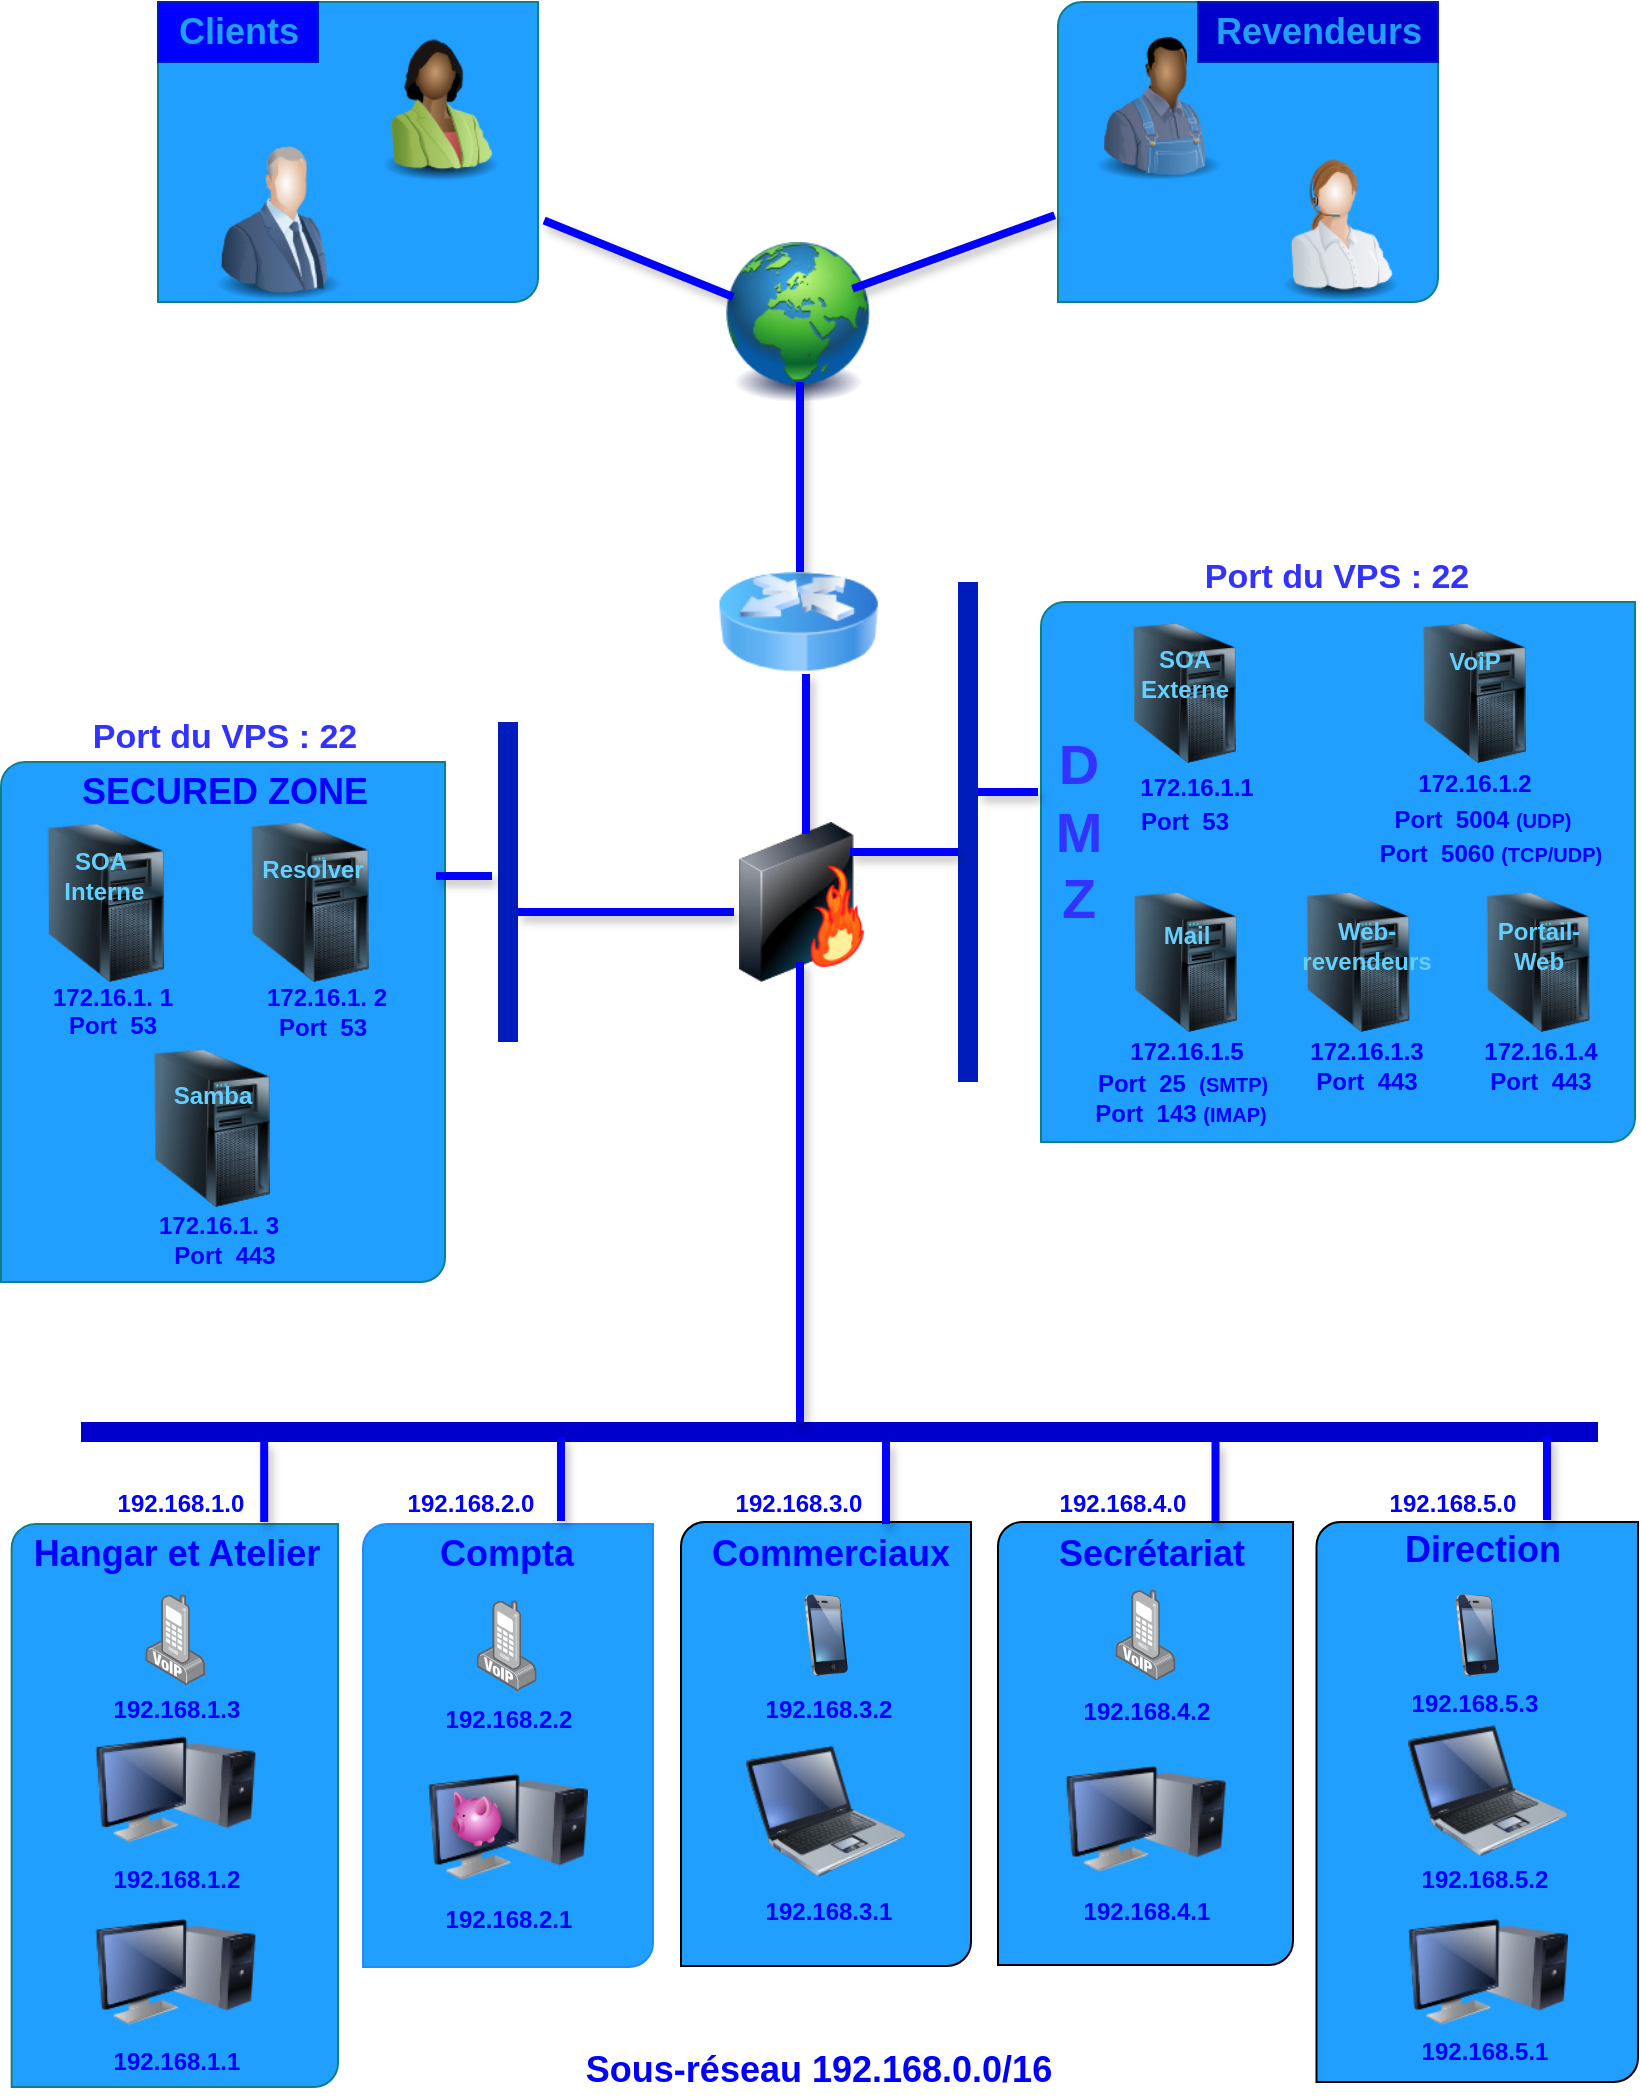 <mxfile>
    <diagram id="BTGCz34x97Jdm9kKE40l" name="Page-1">
        <mxGraphModel dx="1204" dy="689" grid="0" gridSize="10" guides="1" tooltips="1" connect="1" arrows="1" fold="1" page="1" pageScale="1" pageWidth="827" pageHeight="1169" background="#ffffff" math="0" shadow="0">
            <root>
                <mxCell id="0"/>
                <mxCell id="1" parent="0"/>
                <mxCell id="13" value="" style="image;html=1;image=img/lib/clip_art/general/Earth_globe_128x128.png;rounded=0;" parent="1" vertex="1">
                    <mxGeometry x="360" y="130" width="80" height="80" as="geometry"/>
                </mxCell>
                <mxCell id="14" value="" style="image;html=1;image=img/lib/clip_art/networking/Router_Icon_128x128.png;rounded=0;" parent="1" vertex="1">
                    <mxGeometry x="360" y="280" width="80" height="80" as="geometry"/>
                </mxCell>
                <mxCell id="19" value="" style="image;html=1;image=img/lib/clip_art/networking/Firewall-page1_128x128.png;rounded=0;" parent="1" vertex="1">
                    <mxGeometry x="360" y="420" width="84" height="80" as="geometry"/>
                </mxCell>
                <mxCell id="46" value="" style="verticalLabelPosition=bottom;verticalAlign=top;html=1;shape=mxgraph.basic.diag_round_rect;dx=6;textOpacity=0;rounded=0;fillColor=#219FFF;strokeColor=#0e8088;fontColor=#219FFF;" parent="1" vertex="1">
                    <mxGeometry x="80" y="10" width="190" height="150" as="geometry"/>
                </mxCell>
                <mxCell id="48" value="" style="image;html=1;image=img/lib/clip_art/people/Suit_Woman_Green_Black_128x128.png;rounded=0;" parent="1" vertex="1">
                    <mxGeometry x="180" y="20" width="80" height="80" as="geometry"/>
                </mxCell>
                <mxCell id="49" value="" style="image;html=1;image=img/lib/clip_art/people/Suit_Man_Blue_128x128.png;rounded=0;" parent="1" vertex="1">
                    <mxGeometry x="100" y="80" width="80" height="80" as="geometry"/>
                </mxCell>
                <mxCell id="51" value="" style="verticalLabelPosition=bottom;verticalAlign=top;html=1;shape=mxgraph.basic.diag_round_rect;dx=6;textOpacity=0;rounded=0;fillColor=#219FFF;strokeColor=#0e8088;fontColor=#219FFF;" parent="1" vertex="1">
                    <mxGeometry x="530" y="10" width="190" height="150" as="geometry"/>
                </mxCell>
                <mxCell id="52" value="" style="image;html=1;image=img/lib/clip_art/people/Farmer_Man_Black_128x128.png;rounded=0;" parent="1" vertex="1">
                    <mxGeometry x="540" y="20" width="80" height="80" as="geometry"/>
                </mxCell>
                <mxCell id="53" value="" style="image;html=1;image=img/lib/clip_art/people/Telesales_Woman_128x128.png;rounded=0;" parent="1" vertex="1">
                    <mxGeometry x="630" y="80" width="80" height="80" as="geometry"/>
                </mxCell>
                <mxCell id="57" value="" style="verticalLabelPosition=bottom;verticalAlign=top;html=1;shape=mxgraph.basic.diag_round_rect;dx=6;fillColor=#219FFF;rounded=0;strokeColor=#0e8088;" parent="1" vertex="1">
                    <mxGeometry x="521.5" y="310" width="297" height="270" as="geometry"/>
                </mxCell>
                <mxCell id="58" value="D&lt;br style=&quot;font-size: 28px;&quot;&gt;M&lt;br style=&quot;font-size: 28px;&quot;&gt;Z" style="text;html=1;align=center;verticalAlign=middle;resizable=0;points=[];autosize=1;strokeColor=none;fillColor=none;shadow=0;fontSize=28;fontStyle=1;fontColor=#3333FF;rounded=0;" parent="1" vertex="1">
                    <mxGeometry x="520" y="370" width="40" height="110" as="geometry"/>
                </mxCell>
                <mxCell id="60" value="" style="verticalLabelPosition=bottom;verticalAlign=top;html=1;shape=mxgraph.basic.diag_round_rect;dx=6;shadow=0;fontSize=28;fillColor=#219FFF;rounded=0;strokeColor=#0e8088;" parent="1" vertex="1">
                    <mxGeometry x="1.5" y="390" width="222" height="260" as="geometry"/>
                </mxCell>
                <mxCell id="61" value="Clients" style="text;html=1;align=center;verticalAlign=middle;resizable=0;points=[];autosize=1;fontSize=18;fontStyle=1;rounded=0;fillColor=#0000FF;fontColor=#219FFF;strokeColor=#001DBC;" parent="1" vertex="1">
                    <mxGeometry x="80" y="10" width="80" height="30" as="geometry"/>
                </mxCell>
                <mxCell id="62" value="Revendeurs" style="text;html=1;align=center;verticalAlign=middle;resizable=0;points=[];autosize=1;strokeColor=#001DBC;fillColor=#0000CC;fontSize=18;fontColor=#219FFF;fontStyle=1;rounded=0;" parent="1" vertex="1">
                    <mxGeometry x="600" y="10" width="120" height="30" as="geometry"/>
                </mxCell>
                <mxCell id="66" value="" style="image;html=1;image=img/lib/clip_art/computers/Server_Tower_128x128.png;shadow=0;fontSize=18;fontColor=#66FFFF;fillColor=none;rounded=0;" parent="1" vertex="1">
                    <mxGeometry x="116" y="420" width="80" height="80" as="geometry"/>
                </mxCell>
                <mxCell id="71" value="" style="verticalLabelPosition=bottom;verticalAlign=top;html=1;shape=mxgraph.basic.diag_round_rect;dx=6;shadow=0;fontSize=18;fontColor=#66FFFF;fillColor=#219FFF;rounded=0;" parent="1" vertex="1">
                    <mxGeometry x="500" y="770" width="147.5" height="221.5" as="geometry"/>
                </mxCell>
                <mxCell id="72" value="" style="image;html=1;image=img/lib/clip_art/computers/Monitor_Tower_128x128.png;rounded=0;" parent="1" vertex="1">
                    <mxGeometry x="533.75" y="878.5" width="80" height="80" as="geometry"/>
                </mxCell>
                <mxCell id="74" value="Secrétariat&amp;nbsp;" style="text;html=1;align=center;verticalAlign=middle;resizable=0;points=[];autosize=1;strokeColor=none;fillColor=none;fontSize=18;fontColor=#0000FF;rounded=0;fontStyle=1" parent="1" vertex="1">
                    <mxGeometry x="525.25" y="773" width="108" height="26" as="geometry"/>
                </mxCell>
                <mxCell id="78" value="" style="verticalLabelPosition=bottom;verticalAlign=top;html=1;shape=mxgraph.basic.diag_round_rect;dx=6;shadow=0;fontSize=18;fillColor=#219FFF;rounded=0;strokeColor=#0e8088;" parent="1" vertex="1">
                    <mxGeometry x="6.84" y="771" width="163.16" height="281.5" as="geometry"/>
                </mxCell>
                <mxCell id="79" value="" style="image;html=1;image=img/lib/clip_art/computers/Monitor_Tower_128x128.png;rounded=0;" parent="1" vertex="1">
                    <mxGeometry x="48.67" y="955" width="80" height="80" as="geometry"/>
                </mxCell>
                <mxCell id="80" value="" style="image;html=1;image=img/lib/clip_art/computers/Monitor_Tower_128x128.png;rounded=0;" parent="1" vertex="1">
                    <mxGeometry x="48.67" y="863.75" width="80" height="80" as="geometry"/>
                </mxCell>
                <mxCell id="81" value="Hangar et Atelier" style="text;html=1;align=center;verticalAlign=middle;resizable=0;points=[];autosize=1;strokeColor=none;fillColor=none;fontSize=18;fontColor=#0000FF;rounded=0;fontStyle=1" parent="1" vertex="1">
                    <mxGeometry x="12.67" y="773" width="153" height="26" as="geometry"/>
                </mxCell>
                <mxCell id="82" value="" style="verticalLabelPosition=bottom;verticalAlign=top;html=1;shape=mxgraph.basic.diag_round_rect;dx=6;shadow=0;fontSize=18;fontColor=#66FFFF;fillColor=#219FFF;rounded=0;strokeColor=#1F8CF9;" parent="1" vertex="1">
                    <mxGeometry x="182.5" y="771" width="145" height="221.5" as="geometry"/>
                </mxCell>
                <mxCell id="83" value="" style="image;html=1;image=img/lib/clip_art/computers/Monitor_Tower_128x128.png;rounded=0;" parent="1" vertex="1">
                    <mxGeometry x="215.0" y="882.5" width="80" height="80" as="geometry"/>
                </mxCell>
                <mxCell id="84" value="" style="verticalLabelPosition=bottom;verticalAlign=top;html=1;shape=mxgraph.basic.diag_round_rect;dx=6;shadow=0;fontSize=18;fontColor=#66FFFF;fillColor=#219FFF;rounded=0;" parent="1" vertex="1">
                    <mxGeometry x="341.5" y="770" width="145" height="222" as="geometry"/>
                </mxCell>
                <mxCell id="86" value="" style="image;html=1;image=img/lib/clip_art/telecommunication/iPhone_128x128.png;rounded=0;" parent="1" vertex="1">
                    <mxGeometry x="399" y="806" width="30" height="41" as="geometry"/>
                </mxCell>
                <mxCell id="87" value="" style="image;html=1;image=img/lib/clip_art/computers/Laptop_128x128.png;shadow=0;fontSize=18;fontColor=#66FFFF;fillColor=none;rounded=0;" parent="1" vertex="1">
                    <mxGeometry x="374" y="874" width="80" height="81" as="geometry"/>
                </mxCell>
                <mxCell id="88" value="Compta" style="text;html=1;align=center;verticalAlign=middle;resizable=0;points=[];autosize=1;strokeColor=none;fillColor=none;fontSize=18;fontColor=#0000FF;rounded=0;fontStyle=1" parent="1" vertex="1">
                    <mxGeometry x="215.0" y="773" width="77" height="26" as="geometry"/>
                </mxCell>
                <mxCell id="119" value="" style="line;strokeWidth=10;direction=south;html=1;shadow=0;fontSize=18;fontColor=#ffffff;fillColor=#0050ef;strokeColor=#001DBC;" parent="1" vertex="1">
                    <mxGeometry x="480" y="300" width="10" height="250" as="geometry"/>
                </mxCell>
                <mxCell id="121" value="" style="line;strokeWidth=10;direction=west;html=1;shadow=0;fontSize=18;fontColor=#ffffff;fillColor=#1F8CF9;strokeColor=#0000CC;" parent="1" vertex="1">
                    <mxGeometry x="41.5" y="720" width="758.5" height="10" as="geometry"/>
                </mxCell>
                <mxCell id="122" value="" style="line;strokeWidth=10;direction=south;html=1;shadow=0;fontSize=18;fontColor=#ffffff;fillColor=#0050ef;strokeColor=#001DBC;" parent="1" vertex="1">
                    <mxGeometry x="250" y="370" width="10" height="160" as="geometry"/>
                </mxCell>
                <mxCell id="140" value="" style="line;strokeWidth=4;direction=south;html=1;perimeter=backbonePerimeter;points=[];outlineConnect=0;shadow=1;fontSize=18;fontColor=#ffffff;fillColor=#1ba1e2;sketch=0;strokeColor=#0000FF;" parent="1" vertex="1">
                    <mxGeometry x="396" y="200" width="10" height="95" as="geometry"/>
                </mxCell>
                <mxCell id="141" value="" style="line;strokeWidth=4;html=1;perimeter=backbonePerimeter;points=[];outlineConnect=0;shadow=1;sketch=0;fontSize=18;fontColor=#ffffff;fillColor=#1ba1e2;rotation=22;strokeColor=#0000FF;" parent="1" vertex="1">
                    <mxGeometry x="269.34" y="133.37" width="102" height="10" as="geometry"/>
                </mxCell>
                <mxCell id="144" value="" style="line;strokeWidth=4;html=1;perimeter=backbonePerimeter;points=[];outlineConnect=0;shadow=1;sketch=0;fontSize=18;fontColor=#ffffff;fillColor=#1ba1e2;strokeColor=#0000FF;" parent="1" vertex="1">
                    <mxGeometry x="260" y="460" width="108" height="10" as="geometry"/>
                </mxCell>
                <mxCell id="146" value="" style="line;strokeWidth=4;html=1;perimeter=backbonePerimeter;points=[];outlineConnect=0;shadow=1;sketch=0;fontSize=18;fontColor=#ffffff;fillColor=#1ba1e2;rotation=340;strokeColor=#0000FF;" parent="1" vertex="1">
                    <mxGeometry x="424" y="130" width="107.57" height="10" as="geometry"/>
                </mxCell>
                <mxCell id="147" value="" style="line;strokeWidth=4;html=1;perimeter=backbonePerimeter;points=[];outlineConnect=0;shadow=1;sketch=0;fontSize=18;fontColor=#ffffff;fillColor=#1ba1e2;strokeColor=#0000FF;" parent="1" vertex="1">
                    <mxGeometry x="490" y="400" width="30" height="10" as="geometry"/>
                </mxCell>
                <mxCell id="148" value="" style="line;strokeWidth=4;html=1;perimeter=backbonePerimeter;points=[];outlineConnect=0;shadow=1;sketch=0;fontSize=18;fontColor=#ffffff;fillColor=#1ba1e2;strokeColor=#0000FF;" parent="1" vertex="1">
                    <mxGeometry x="426" y="430" width="54" height="10" as="geometry"/>
                </mxCell>
                <mxCell id="149" value="" style="line;strokeWidth=4;html=1;perimeter=backbonePerimeter;points=[];outlineConnect=0;shadow=1;sketch=0;fontSize=18;fontColor=#ffffff;fillColor=#1ba1e2;strokeColor=#0000FF;direction=south;" parent="1" vertex="1">
                    <mxGeometry x="399" y="346" width="10" height="80" as="geometry"/>
                </mxCell>
                <mxCell id="159" value="" style="line;strokeWidth=4;html=1;perimeter=backbonePerimeter;points=[];outlineConnect=0;shadow=1;sketch=0;fontSize=18;fontColor=#63D0FF;fillColor=#1ba1e2;strokeColor=#0000FF;" parent="1" vertex="1">
                    <mxGeometry x="219" y="442" width="28" height="10" as="geometry"/>
                </mxCell>
                <mxCell id="163" value="" style="line;strokeWidth=4;direction=south;html=1;perimeter=backbonePerimeter;points=[];outlineConnect=0;shadow=1;fontSize=18;fontColor=#ffffff;fillColor=#1ba1e2;sketch=0;strokeColor=#0000FF;" parent="1" vertex="1">
                    <mxGeometry x="396" y="490" width="10" height="230" as="geometry"/>
                </mxCell>
                <mxCell id="165" value="" style="line;strokeWidth=4;html=1;perimeter=backbonePerimeter;points=[];outlineConnect=0;shadow=1;sketch=0;fontSize=18;fontColor=#ffffff;fillColor=#1ba1e2;strokeColor=#0000FF;direction=south;" parent="1" vertex="1">
                    <mxGeometry x="603.75" y="730" width="10" height="40" as="geometry"/>
                </mxCell>
                <mxCell id="166" value="" style="line;strokeWidth=4;html=1;perimeter=backbonePerimeter;points=[];outlineConnect=0;shadow=1;sketch=0;fontSize=18;fontColor=#ffffff;fillColor=#1ba1e2;strokeColor=#0000FF;direction=south;" parent="1" vertex="1">
                    <mxGeometry x="279" y="727.5" width="5" height="42" as="geometry"/>
                </mxCell>
                <mxCell id="167" value="" style="line;strokeWidth=4;html=1;perimeter=backbonePerimeter;points=[];outlineConnect=0;shadow=1;sketch=0;fontSize=18;fontColor=#ffffff;fillColor=#0000FF;strokeColor=#0000FF;direction=south;" parent="1" vertex="1">
                    <mxGeometry x="440" y="730" width="8" height="41" as="geometry"/>
                </mxCell>
                <mxCell id="168" value="" style="line;strokeWidth=4;html=1;perimeter=backbonePerimeter;points=[];outlineConnect=0;shadow=1;sketch=0;fontSize=18;fontColor=#ffffff;fillColor=#1ba1e2;strokeColor=#0000FF;direction=south;" parent="1" vertex="1">
                    <mxGeometry x="116.17" y="730" width="33.83" height="40" as="geometry"/>
                </mxCell>
                <mxCell id="177" value="&lt;font style=&quot;font-size: 12px&quot;&gt;Resolver&lt;/font&gt;" style="text;html=1;align=center;verticalAlign=middle;resizable=0;points=[];autosize=1;strokeColor=none;fillColor=none;fontSize=14;fontColor=#63D0FF;fontStyle=1" parent="1" vertex="1">
                    <mxGeometry x="126.0" y="432" width="61" height="22" as="geometry"/>
                </mxCell>
                <mxCell id="178" value="" style="image;html=1;image=img/lib/clip_art/finance/Piggy_Bank_128x128.png;shadow=1;sketch=0;fontSize=14;fontColor=#CCFFFF;strokeWidth=10;fillColor=none;flipH=1;" parent="1" vertex="1">
                    <mxGeometry x="222" y="904.75" width="34" height="27.5" as="geometry"/>
                </mxCell>
                <mxCell id="180" value="" style="points=[];aspect=fixed;html=1;align=center;shadow=0;dashed=0;image;image=img/lib/allied_telesis/computer_and_terminals/VOIP_IP_phone.svg;sketch=0;fontSize=14;fontColor=#CCFFFF;strokeWidth=10;fillColor=none;" parent="1" vertex="1">
                    <mxGeometry x="73.67" y="806.0" width="30" height="45.6" as="geometry"/>
                </mxCell>
                <mxCell id="181" value="" style="points=[];aspect=fixed;html=1;align=center;shadow=0;dashed=0;image;image=img/lib/allied_telesis/computer_and_terminals/VOIP_IP_phone.svg;sketch=0;fontSize=14;fontColor=#CCFFFF;strokeWidth=10;fillColor=none;" parent="1" vertex="1">
                    <mxGeometry x="239.34" y="809" width="30" height="45.6" as="geometry"/>
                </mxCell>
                <mxCell id="182" value="192.168.1.0" style="text;html=1;align=center;verticalAlign=middle;resizable=0;points=[];autosize=1;strokeColor=none;fillColor=none;fontColor=#0000FF;fontStyle=1" parent="1" vertex="1">
                    <mxGeometry x="54.0" y="752" width="73" height="18" as="geometry"/>
                </mxCell>
                <mxCell id="183" value="192.168.2.0" style="text;html=1;align=center;verticalAlign=middle;resizable=0;points=[];autosize=1;strokeColor=none;fillColor=none;fontColor=#0000FF;fontStyle=1" parent="1" vertex="1">
                    <mxGeometry x="199" y="752" width="73" height="18" as="geometry"/>
                </mxCell>
                <mxCell id="184" value="192.168.3.0" style="text;html=1;align=center;verticalAlign=middle;resizable=0;points=[];autosize=1;strokeColor=none;fillColor=none;fontColor=#0000FF;fontStyle=1" parent="1" vertex="1">
                    <mxGeometry x="363.5" y="752" width="73" height="18" as="geometry"/>
                </mxCell>
                <mxCell id="186" value="192.168.4.0" style="text;html=1;align=center;verticalAlign=middle;resizable=0;points=[];autosize=1;strokeColor=none;fillColor=none;fontColor=#0000FF;fontStyle=1" parent="1" vertex="1">
                    <mxGeometry x="525" y="751.5" width="73" height="18" as="geometry"/>
                </mxCell>
                <mxCell id="189" value="172.16.1.4" style="text;html=1;align=center;verticalAlign=middle;resizable=0;points=[];autosize=1;strokeColor=none;fillColor=none;fontColor=#0000FF;fontStyle=1" parent="1" vertex="1">
                    <mxGeometry x="737" y="526" width="67" height="18" as="geometry"/>
                </mxCell>
                <mxCell id="191" value="172.16.1. 1" style="text;html=1;align=center;verticalAlign=middle;resizable=0;points=[];autosize=1;strokeColor=none;fillColor=none;fontColor=#0000FF;fontStyle=1" parent="1" vertex="1">
                    <mxGeometry x="22" y="498.5" width="70" height="18" as="geometry"/>
                </mxCell>
                <mxCell id="193" value="172.16.1.1" style="text;html=1;align=center;verticalAlign=middle;resizable=0;points=[];autosize=1;strokeColor=none;fillColor=none;fontColor=#0000FF;fontStyle=1" parent="1" vertex="1">
                    <mxGeometry x="565.25" y="393.5" width="67" height="18" as="geometry"/>
                </mxCell>
                <mxCell id="194" value="172.16.1.2" style="text;html=1;align=center;verticalAlign=middle;resizable=0;points=[];autosize=1;strokeColor=none;fillColor=none;fontColor=#0000FF;fontStyle=1" parent="1" vertex="1">
                    <mxGeometry x="704" y="391.5" width="67" height="18" as="geometry"/>
                </mxCell>
                <mxCell id="196" value="172.16.1. 2" style="text;html=1;align=center;verticalAlign=middle;resizable=0;points=[];autosize=1;strokeColor=none;fillColor=none;fontColor=#0000FF;fontStyle=1" parent="1" vertex="1">
                    <mxGeometry x="129" y="498.5" width="70" height="18" as="geometry"/>
                </mxCell>
                <mxCell id="198" value="172.16.1. 3" style="text;html=1;align=center;verticalAlign=middle;resizable=0;points=[];autosize=1;strokeColor=none;fillColor=none;fontColor=#0000FF;fontStyle=1" parent="1" vertex="1">
                    <mxGeometry x="75" y="612.5" width="70" height="18" as="geometry"/>
                </mxCell>
                <mxCell id="200" value="" style="image;html=1;image=img/lib/clip_art/computers/Server_Tower_128x128.png;shadow=0;fontSize=18;fontColor=#66FFFF;fillColor=none;rounded=0;" parent="1" vertex="1">
                    <mxGeometry x="553.75" y="455" width="80" height="70" as="geometry"/>
                </mxCell>
                <mxCell id="202" value="" style="image;html=1;image=img/lib/clip_art/computers/Server_Tower_128x128.png;shadow=0;fontSize=18;fontColor=#66FFFF;fillColor=none;rounded=0;" parent="1" vertex="1">
                    <mxGeometry x="553.25" y="320.5" width="80" height="70" as="geometry"/>
                </mxCell>
                <mxCell id="203" value="" style="image;html=1;image=img/lib/clip_art/computers/Server_Tower_128x128.png;shadow=0;fontSize=18;fontColor=#66FFFF;fillColor=none;rounded=0;" parent="1" vertex="1">
                    <mxGeometry x="698.25" y="320.5" width="80" height="70" as="geometry"/>
                </mxCell>
                <mxCell id="204" value="" style="image;html=1;image=img/lib/clip_art/computers/Server_Tower_128x128.png;shadow=0;fontSize=18;fontColor=#66FFFF;fillColor=none;rounded=0;" parent="1" vertex="1">
                    <mxGeometry x="730" y="455" width="80" height="70" as="geometry"/>
                </mxCell>
                <mxCell id="205" value="&lt;b&gt;Portail-&lt;br&gt;Web&lt;/b&gt;" style="text;html=1;align=center;verticalAlign=middle;resizable=0;points=[];autosize=1;strokeColor=none;fillColor=none;fontSize=12;fontColor=#63D0FF;" parent="1" vertex="1">
                    <mxGeometry x="740" y="467" width="60" height="30" as="geometry"/>
                </mxCell>
                <mxCell id="206" value="&lt;b&gt;SOA &lt;br&gt;Externe&lt;/b&gt;" style="text;html=1;align=center;verticalAlign=middle;resizable=0;points=[];autosize=1;strokeColor=none;fillColor=none;fontSize=12;fontColor=#63D0FF;" parent="1" vertex="1">
                    <mxGeometry x="566" y="330" width="54" height="32" as="geometry"/>
                </mxCell>
                <mxCell id="207" value="&lt;b&gt;VoiP&lt;/b&gt;" style="text;html=1;align=center;verticalAlign=middle;resizable=0;points=[];autosize=1;strokeColor=none;fillColor=none;fontSize=12;fontColor=#63D0FF;" parent="1" vertex="1">
                    <mxGeometry x="718.25" y="330" width="40" height="20" as="geometry"/>
                </mxCell>
                <mxCell id="210" value="&lt;b&gt;Mail&lt;/b&gt;" style="text;html=1;align=center;verticalAlign=middle;resizable=0;points=[];autosize=1;strokeColor=none;fillColor=none;fontSize=12;fontColor=#63D0FF;" parent="1" vertex="1">
                    <mxGeometry x="574.25" y="466.5" width="40" height="20" as="geometry"/>
                </mxCell>
                <mxCell id="211" value="172.16.1.5" style="text;html=1;align=center;verticalAlign=middle;resizable=0;points=[];autosize=1;strokeColor=none;fillColor=none;fontColor=#0000FF;fontStyle=1" parent="1" vertex="1">
                    <mxGeometry x="560.75" y="526" width="67" height="18" as="geometry"/>
                </mxCell>
                <mxCell id="212" value="" style="image;html=1;image=img/lib/clip_art/computers/Server_Tower_128x128.png;shadow=0;fontSize=18;fontColor=#66FFFF;fillColor=none;rounded=0;" parent="1" vertex="1">
                    <mxGeometry x="640" y="455" width="80" height="70" as="geometry"/>
                </mxCell>
                <mxCell id="213" value="172.16.1.3" style="text;html=1;align=center;verticalAlign=middle;resizable=0;points=[];autosize=1;strokeColor=none;fillColor=none;fontColor=#0000FF;fontStyle=1" parent="1" vertex="1">
                    <mxGeometry x="650.25" y="526" width="67" height="18" as="geometry"/>
                </mxCell>
                <mxCell id="214" value="&lt;b&gt;Web-&lt;br&gt;revendeurs&lt;/b&gt;" style="text;html=1;align=center;verticalAlign=middle;resizable=0;points=[];autosize=1;strokeColor=none;fillColor=none;fontSize=12;fontColor=#63D0FF;" parent="1" vertex="1">
                    <mxGeometry x="643.75" y="467" width="80" height="30" as="geometry"/>
                </mxCell>
                <mxCell id="218" value="Port&amp;nbsp; 443" style="text;html=1;align=center;verticalAlign=middle;resizable=0;points=[];autosize=1;strokeColor=none;fillColor=none;fontColor=#0000FF;fontStyle=1" parent="1" vertex="1">
                    <mxGeometry x="82" y="627.5" width="61" height="18" as="geometry"/>
                </mxCell>
                <mxCell id="219" value="Port&amp;nbsp; 53" style="text;html=1;align=center;verticalAlign=middle;resizable=0;points=[];autosize=1;strokeColor=none;fillColor=none;fontColor=#0000FF;fontStyle=1" parent="1" vertex="1">
                    <mxGeometry x="135" y="513.5" width="54" height="18" as="geometry"/>
                </mxCell>
                <mxCell id="221" value="Port&amp;nbsp; 53" style="text;html=1;align=center;verticalAlign=middle;resizable=0;points=[];autosize=1;strokeColor=none;fillColor=none;fontColor=#0000FF;fontStyle=1" parent="1" vertex="1">
                    <mxGeometry x="30" y="513" width="54" height="18" as="geometry"/>
                </mxCell>
                <mxCell id="222" value="Port&amp;nbsp; 53" style="text;html=1;align=center;verticalAlign=middle;resizable=0;points=[];autosize=1;strokeColor=none;fillColor=none;fontColor=#0000FF;fontStyle=1" parent="1" vertex="1">
                    <mxGeometry x="566.25" y="411" width="54" height="18" as="geometry"/>
                </mxCell>
                <mxCell id="223" value="Port&amp;nbsp; 5004 &lt;font style=&quot;font-size: 10px&quot;&gt;(UDP)&lt;/font&gt;" style="text;html=1;align=center;verticalAlign=middle;resizable=0;points=[];autosize=1;strokeColor=none;fillColor=none;fontColor=#0000FF;fontStyle=1" parent="1" vertex="1">
                    <mxGeometry x="693" y="409" width="98" height="19" as="geometry"/>
                </mxCell>
                <mxCell id="224" value="Port&amp;nbsp; 443" style="text;html=1;align=center;verticalAlign=middle;resizable=0;points=[];autosize=1;strokeColor=none;fillColor=none;fontColor=#0000FF;fontStyle=1" parent="1" vertex="1">
                    <mxGeometry x="653.25" y="541" width="61" height="18" as="geometry"/>
                </mxCell>
                <mxCell id="226" value="Port&amp;nbsp; 25&amp;nbsp; &lt;font style=&quot;font-size: 10px&quot;&gt;(SMTP)&lt;/font&gt;" style="text;html=1;align=center;verticalAlign=middle;resizable=0;points=[];autosize=1;strokeColor=none;fillColor=none;fontColor=#0000FF;fontStyle=1" parent="1" vertex="1">
                    <mxGeometry x="544" y="541" width="95" height="19" as="geometry"/>
                </mxCell>
                <mxCell id="227" value="Port&amp;nbsp; 443" style="text;html=1;align=center;verticalAlign=middle;resizable=0;points=[];autosize=1;strokeColor=none;fillColor=none;fontColor=#0000FF;fontStyle=1" parent="1" vertex="1">
                    <mxGeometry x="740" y="541" width="61" height="18" as="geometry"/>
                </mxCell>
                <mxCell id="228" value="Port&amp;nbsp; 143 &lt;font style=&quot;font-size: 10px&quot;&gt;&lt;font style=&quot;font-size: 10px&quot;&gt;(IMAP&lt;/font&gt;)&lt;/font&gt;" style="text;html=1;align=center;verticalAlign=middle;resizable=0;points=[];autosize=1;strokeColor=none;fillColor=none;fontColor=#0000FF;fontStyle=1" parent="1" vertex="1">
                    <mxGeometry x="543" y="556" width="96" height="19" as="geometry"/>
                </mxCell>
                <mxCell id="230" value="&lt;font style=&quot;font-size: 18px;&quot;&gt;Sous-réseau 192.168.0.0/16&lt;/font&gt;" style="text;html=1;align=center;verticalAlign=middle;resizable=0;points=[];autosize=1;strokeColor=none;fillColor=none;fontColor=#0000FF;fontStyle=1;fontSize=18;" parent="1" vertex="1">
                    <mxGeometry x="288.57" y="1031" width="243" height="26" as="geometry"/>
                </mxCell>
                <mxCell id="231" value="Port du VPS : 22" style="text;html=1;align=center;verticalAlign=middle;resizable=0;points=[];autosize=1;strokeColor=none;fillColor=none;fontSize=17;fontColor=#3333FF;fontStyle=1" parent="1" vertex="1">
                    <mxGeometry x="41.5" y="366" width="142" height="24" as="geometry"/>
                </mxCell>
                <mxCell id="232" value="Port du VPS : 22" style="text;html=1;align=center;verticalAlign=middle;resizable=0;points=[];autosize=1;strokeColor=none;fillColor=none;fontSize=17;fontColor=#3333FF;fontStyle=1" parent="1" vertex="1">
                    <mxGeometry x="598" y="286" width="142" height="24" as="geometry"/>
                </mxCell>
                <mxCell id="233" value="Port&amp;nbsp; 5060&amp;nbsp;&lt;font style=&quot;font-size: 10px&quot;&gt;(TCP/UDP)&lt;/font&gt;" style="text;html=1;align=center;verticalAlign=middle;resizable=0;points=[];autosize=1;strokeColor=none;fillColor=none;fontColor=#0000FF;fontStyle=1" parent="1" vertex="1">
                    <mxGeometry x="685" y="426" width="121" height="19" as="geometry"/>
                </mxCell>
                <mxCell id="234" value="192.168.4.1" style="text;html=1;align=center;verticalAlign=middle;resizable=0;points=[];autosize=1;strokeColor=none;fillColor=none;fontColor=#0000FF;fontStyle=1" parent="1" vertex="1">
                    <mxGeometry x="537.75" y="956" width="73" height="18" as="geometry"/>
                </mxCell>
                <mxCell id="239" value="" style="verticalLabelPosition=bottom;verticalAlign=top;html=1;shape=mxgraph.basic.diag_round_rect;dx=6;shadow=0;fontSize=18;fontColor=#66FFFF;fillColor=#219FFF;rounded=0;" parent="1" vertex="1">
                    <mxGeometry x="659.25" y="770" width="160.75" height="280" as="geometry"/>
                </mxCell>
                <mxCell id="240" value="" style="line;strokeWidth=4;html=1;perimeter=backbonePerimeter;points=[];outlineConnect=0;shadow=1;sketch=0;fontSize=18;fontColor=#ffffff;fillColor=#1ba1e2;strokeColor=#0000FF;direction=south;" parent="1" vertex="1">
                    <mxGeometry x="772" y="727" width="5" height="42" as="geometry"/>
                </mxCell>
                <mxCell id="241" value="192.168.5.0" style="text;html=1;align=center;verticalAlign=middle;resizable=0;points=[];autosize=1;strokeColor=none;fillColor=none;fontColor=#0000FF;fontStyle=1" parent="1" vertex="1">
                    <mxGeometry x="690" y="752" width="73" height="18" as="geometry"/>
                </mxCell>
                <mxCell id="242" value="" style="image;html=1;image=img/lib/clip_art/telecommunication/iPhone_128x128.png;rounded=0;" parent="1" vertex="1">
                    <mxGeometry x="724.63" y="806" width="30" height="41" as="geometry"/>
                </mxCell>
                <mxCell id="244" value="Direction" style="text;html=1;align=center;verticalAlign=middle;resizable=0;points=[];autosize=1;strokeColor=none;fillColor=none;fontSize=18;fontColor=#0000FF;rounded=0;fontStyle=1" parent="1" vertex="1">
                    <mxGeometry x="698" y="771" width="88" height="26" as="geometry"/>
                </mxCell>
                <mxCell id="245" value="" style="image;html=1;image=img/lib/clip_art/computers/Laptop_128x128.png;shadow=0;fontSize=18;fontColor=#66FFFF;fillColor=none;rounded=0;" parent="1" vertex="1">
                    <mxGeometry x="705" y="863.75" width="80" height="81" as="geometry"/>
                </mxCell>
                <mxCell id="246" value="" style="image;html=1;image=img/lib/clip_art/computers/Monitor_Tower_128x128.png;rounded=0;" parent="1" vertex="1">
                    <mxGeometry x="705" y="955" width="80" height="80" as="geometry"/>
                </mxCell>
                <mxCell id="247" value="" style="points=[];aspect=fixed;html=1;align=center;shadow=0;dashed=0;image;image=img/lib/allied_telesis/computer_and_terminals/VOIP_IP_phone.svg;sketch=0;fontSize=14;fontColor=#CCFFFF;strokeWidth=10;fillColor=none;" parent="1" vertex="1">
                    <mxGeometry x="558.75" y="803.7" width="30" height="45.6" as="geometry"/>
                </mxCell>
                <mxCell id="248" value="192.168.3.1" style="text;html=1;align=center;verticalAlign=middle;resizable=0;points=[];autosize=1;strokeColor=none;fillColor=none;fontColor=#0000FF;fontStyle=1" parent="1" vertex="1">
                    <mxGeometry x="378" y="956" width="73" height="18" as="geometry"/>
                </mxCell>
                <mxCell id="249" value="192.168.2.1" style="text;html=1;align=center;verticalAlign=middle;resizable=0;points=[];autosize=1;strokeColor=none;fillColor=none;fontColor=#0000FF;fontStyle=1" parent="1" vertex="1">
                    <mxGeometry x="218" y="960" width="73" height="18" as="geometry"/>
                </mxCell>
                <mxCell id="250" value="192.168.1.2" style="text;html=1;align=center;verticalAlign=middle;resizable=0;points=[];autosize=1;strokeColor=none;fillColor=none;fontColor=#0000FF;fontStyle=1" parent="1" vertex="1">
                    <mxGeometry x="52.67" y="939.5" width="73" height="18" as="geometry"/>
                </mxCell>
                <mxCell id="251" value="192.168.1.1" style="text;html=1;align=center;verticalAlign=middle;resizable=0;points=[];autosize=1;strokeColor=none;fillColor=none;fontColor=#0000FF;fontStyle=1" parent="1" vertex="1">
                    <mxGeometry x="52.67" y="1031" width="73" height="18" as="geometry"/>
                </mxCell>
                <mxCell id="252" value="192.168.5.1" style="text;html=1;align=center;verticalAlign=middle;resizable=0;points=[];autosize=1;strokeColor=none;fillColor=none;fontColor=#0000FF;fontStyle=1" parent="1" vertex="1">
                    <mxGeometry x="706" y="1026" width="73" height="18" as="geometry"/>
                </mxCell>
                <mxCell id="253" value="192.168.5.2" style="text;html=1;align=center;verticalAlign=middle;resizable=0;points=[];autosize=1;strokeColor=none;fillColor=none;fontColor=#0000FF;fontStyle=1" parent="1" vertex="1">
                    <mxGeometry x="706" y="939.5" width="73" height="18" as="geometry"/>
                </mxCell>
                <mxCell id="254" value="192.168.5.3" style="text;html=1;align=center;verticalAlign=middle;resizable=0;points=[];autosize=1;strokeColor=none;fillColor=none;fontColor=#0000FF;fontStyle=1" parent="1" vertex="1">
                    <mxGeometry x="701" y="851.6" width="73" height="18" as="geometry"/>
                </mxCell>
                <mxCell id="255" value="192.168.4.2" style="text;html=1;align=center;verticalAlign=middle;resizable=0;points=[];autosize=1;strokeColor=none;fillColor=none;fontColor=#0000FF;fontStyle=1" parent="1" vertex="1">
                    <mxGeometry x="537.75" y="855.6" width="73" height="18" as="geometry"/>
                </mxCell>
                <mxCell id="256" value="192.168.3.2" style="text;html=1;align=center;verticalAlign=middle;resizable=0;points=[];autosize=1;strokeColor=none;fillColor=none;fontColor=#0000FF;fontStyle=1" parent="1" vertex="1">
                    <mxGeometry x="378" y="855" width="73" height="18" as="geometry"/>
                </mxCell>
                <mxCell id="257" value="192.168.2.2" style="text;html=1;align=center;verticalAlign=middle;resizable=0;points=[];autosize=1;strokeColor=none;fillColor=none;fontColor=#0000FF;fontStyle=1" parent="1" vertex="1">
                    <mxGeometry x="218" y="859.5" width="73" height="18" as="geometry"/>
                </mxCell>
                <mxCell id="258" value="192.168.1.3" style="text;html=1;align=center;verticalAlign=middle;resizable=0;points=[];autosize=1;strokeColor=none;fillColor=none;fontColor=#0000FF;fontStyle=1" parent="1" vertex="1">
                    <mxGeometry x="52.42" y="855" width="73" height="18" as="geometry"/>
                </mxCell>
                <mxCell id="262" value="" style="image;html=1;image=img/lib/clip_art/computers/Server_Tower_128x128.png;shadow=0;fontSize=18;fontColor=#66FFFF;fillColor=none;rounded=0;" vertex="1" parent="1">
                    <mxGeometry x="6.84" y="420.69" width="94.16" height="79.31" as="geometry"/>
                </mxCell>
                <mxCell id="263" value="" style="image;html=1;image=img/lib/clip_art/computers/Server_Tower_128x128.png;shadow=0;fontSize=18;fontColor=#66FFFF;fillColor=none;rounded=0;" vertex="1" parent="1">
                    <mxGeometry x="62" y="533.5" width="90" height="79" as="geometry"/>
                </mxCell>
                <mxCell id="266" value="&lt;font style=&quot;font-size: 18px&quot;&gt;Commerciaux&lt;/font&gt;" style="text;html=1;align=center;verticalAlign=middle;resizable=0;points=[];autosize=1;strokeColor=none;fillColor=none;fontColor=#0000FF;fontStyle=1" vertex="1" parent="1">
                    <mxGeometry x="351" y="775.5" width="129" height="20" as="geometry"/>
                </mxCell>
                <mxCell id="267" value="&lt;font style=&quot;font-size: 12px&quot;&gt;Samba&lt;/font&gt;" style="text;html=1;align=center;verticalAlign=middle;resizable=0;points=[];autosize=1;strokeColor=none;fillColor=none;fontSize=18;fontColor=#63D0FF;fontStyle=1" vertex="1" parent="1">
                    <mxGeometry x="82" y="541" width="49" height="28" as="geometry"/>
                </mxCell>
                <mxCell id="268" value="&lt;b&gt;SOA&lt;br&gt;&amp;nbsp;Interne&lt;/b&gt;" style="text;html=1;align=center;verticalAlign=middle;resizable=0;points=[];autosize=1;strokeColor=none;fillColor=none;fontSize=12;fontColor=#63D0FF;" vertex="1" parent="1">
                    <mxGeometry x="24" y="431" width="53" height="32" as="geometry"/>
                </mxCell>
                <mxCell id="275" value="&lt;span style=&quot;color: rgb(0 , 0 , 255) ; font-size: 18px ; font-weight: 700&quot;&gt;SECURED ZONE&lt;/span&gt;" style="text;html=1;align=center;verticalAlign=middle;resizable=0;points=[];autosize=1;strokeColor=none;fillColor=none;fontSize=12;fontColor=#219FFF;" vertex="1" parent="1">
                    <mxGeometry x="36" y="395" width="153" height="20" as="geometry"/>
                </mxCell>
            </root>
        </mxGraphModel>
    </diagram>
</mxfile>
